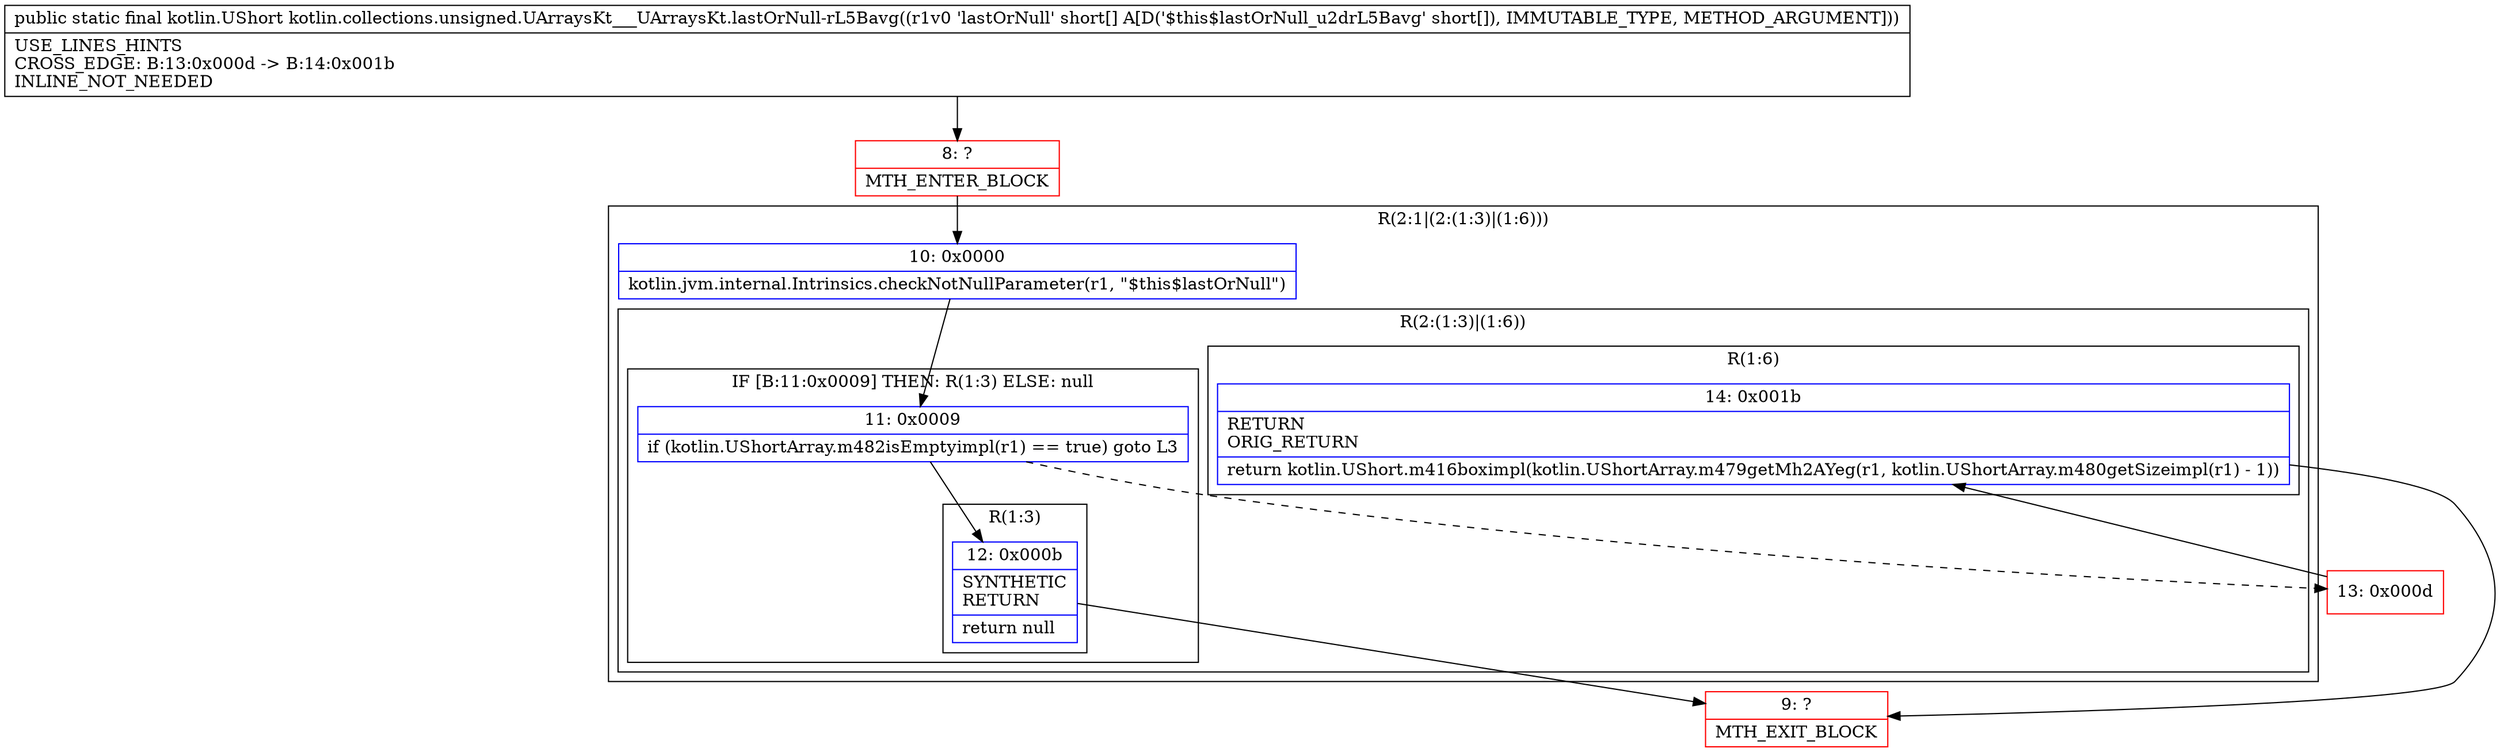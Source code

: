 digraph "CFG forkotlin.collections.unsigned.UArraysKt___UArraysKt.lastOrNull\-rL5Bavg([S)Lkotlin\/UShort;" {
subgraph cluster_Region_1648987994 {
label = "R(2:1|(2:(1:3)|(1:6)))";
node [shape=record,color=blue];
Node_10 [shape=record,label="{10\:\ 0x0000|kotlin.jvm.internal.Intrinsics.checkNotNullParameter(r1, \"$this$lastOrNull\")\l}"];
subgraph cluster_Region_1694197381 {
label = "R(2:(1:3)|(1:6))";
node [shape=record,color=blue];
subgraph cluster_IfRegion_2037188243 {
label = "IF [B:11:0x0009] THEN: R(1:3) ELSE: null";
node [shape=record,color=blue];
Node_11 [shape=record,label="{11\:\ 0x0009|if (kotlin.UShortArray.m482isEmptyimpl(r1) == true) goto L3\l}"];
subgraph cluster_Region_2069136073 {
label = "R(1:3)";
node [shape=record,color=blue];
Node_12 [shape=record,label="{12\:\ 0x000b|SYNTHETIC\lRETURN\l|return null\l}"];
}
}
subgraph cluster_Region_1430909350 {
label = "R(1:6)";
node [shape=record,color=blue];
Node_14 [shape=record,label="{14\:\ 0x001b|RETURN\lORIG_RETURN\l|return kotlin.UShort.m416boximpl(kotlin.UShortArray.m479getMh2AYeg(r1, kotlin.UShortArray.m480getSizeimpl(r1) \- 1))\l}"];
}
}
}
Node_8 [shape=record,color=red,label="{8\:\ ?|MTH_ENTER_BLOCK\l}"];
Node_9 [shape=record,color=red,label="{9\:\ ?|MTH_EXIT_BLOCK\l}"];
Node_13 [shape=record,color=red,label="{13\:\ 0x000d}"];
MethodNode[shape=record,label="{public static final kotlin.UShort kotlin.collections.unsigned.UArraysKt___UArraysKt.lastOrNull\-rL5Bavg((r1v0 'lastOrNull' short[] A[D('$this$lastOrNull_u2drL5Bavg' short[]), IMMUTABLE_TYPE, METHOD_ARGUMENT]))  | USE_LINES_HINTS\lCROSS_EDGE: B:13:0x000d \-\> B:14:0x001b\lINLINE_NOT_NEEDED\l}"];
MethodNode -> Node_8;Node_10 -> Node_11;
Node_11 -> Node_12;
Node_11 -> Node_13[style=dashed];
Node_12 -> Node_9;
Node_14 -> Node_9;
Node_8 -> Node_10;
Node_13 -> Node_14;
}

